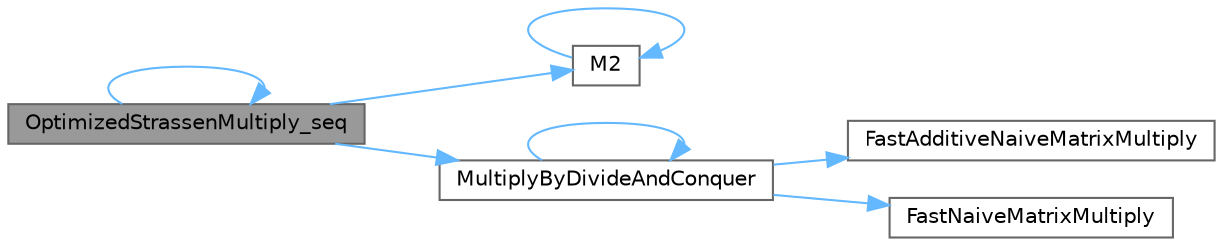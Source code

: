 digraph "OptimizedStrassenMultiply_seq"
{
 // LATEX_PDF_SIZE
  bgcolor="transparent";
  edge [fontname=Helvetica,fontsize=10,labelfontname=Helvetica,labelfontsize=10];
  node [fontname=Helvetica,fontsize=10,shape=box,height=0.2,width=0.4];
  rankdir="LR";
  Node1 [id="Node000001",label="OptimizedStrassenMultiply_seq",height=0.2,width=0.4,color="gray40", fillcolor="grey60", style="filled", fontcolor="black",tooltip=" "];
  Node1 -> Node2 [id="edge8_Node000001_Node000002",color="steelblue1",style="solid",tooltip=" "];
  Node2 [id="Node000002",label="M2",height=0.2,width=0.4,color="grey40", fillcolor="white", style="filled",URL="$_tutorial___reshape_mat2_mat_8cpp.html#ae3dc3553f10a3c3e5d701dc35895d1e4",tooltip=" "];
  Node2 -> Node2 [id="edge9_Node000002_Node000002",color="steelblue1",style="solid",tooltip=" "];
  Node1 -> Node3 [id="edge10_Node000001_Node000003",color="steelblue1",style="solid",tooltip=" "];
  Node3 [id="Node000003",label="MultiplyByDivideAndConquer",height=0.2,width=0.4,color="grey40", fillcolor="white", style="filled",URL="$strassen_8hpp.html#a000f61531e7126f47b6e9b81740f1ac4",tooltip=" "];
  Node3 -> Node4 [id="edge11_Node000003_Node000004",color="steelblue1",style="solid",tooltip=" "];
  Node4 [id="Node000004",label="FastAdditiveNaiveMatrixMultiply",height=0.2,width=0.4,color="grey40", fillcolor="white", style="filled",URL="$strassen_8hpp.html#aae90e33322dd8d76c32cc70d39a3c92b",tooltip=" "];
  Node3 -> Node5 [id="edge12_Node000003_Node000005",color="steelblue1",style="solid",tooltip=" "];
  Node5 [id="Node000005",label="FastNaiveMatrixMultiply",height=0.2,width=0.4,color="grey40", fillcolor="white", style="filled",URL="$strassen_8hpp.html#aebcfced9273d2a0e8017388e84937fe3",tooltip=" "];
  Node3 -> Node3 [id="edge13_Node000003_Node000003",color="steelblue1",style="solid",tooltip=" "];
  Node1 -> Node1 [id="edge14_Node000001_Node000001",color="steelblue1",style="solid",tooltip=" "];
}
